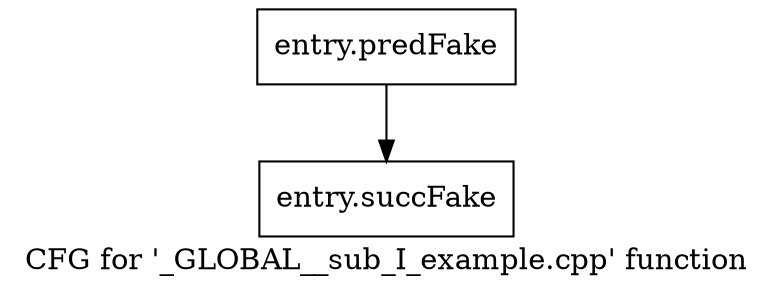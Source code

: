 digraph "CFG for '_GLOBAL__sub_I_example.cpp' function" {
	label="CFG for '_GLOBAL__sub_I_example.cpp' function";

	Node0x493fb90 [shape=record,filename="../../../../example.cpp",linenumber="0",label="{entry.predFake}"];
	Node0x493fb90 -> Node0x47f8040[ callList="" memoryops="" filename="../../../../example.cpp"];
	Node0x47f8040 [shape=record,filename="",linenumber="",label="{entry.succFake}"];
}
